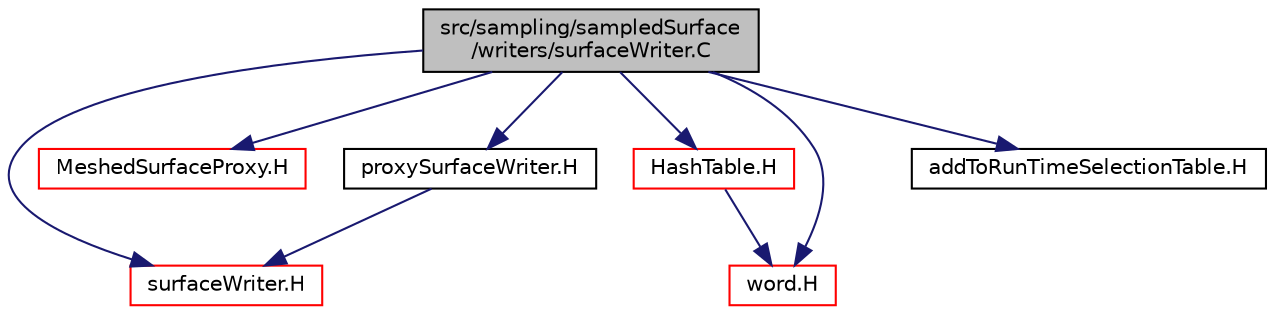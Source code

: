 digraph "src/sampling/sampledSurface/writers/surfaceWriter.C"
{
  bgcolor="transparent";
  edge [fontname="Helvetica",fontsize="10",labelfontname="Helvetica",labelfontsize="10"];
  node [fontname="Helvetica",fontsize="10",shape=record];
  Node1 [label="src/sampling/sampledSurface\l/writers/surfaceWriter.C",height=0.2,width=0.4,color="black", fillcolor="grey75", style="filled", fontcolor="black"];
  Node1 -> Node2 [color="midnightblue",fontsize="10",style="solid",fontname="Helvetica"];
  Node2 [label="surfaceWriter.H",height=0.2,width=0.4,color="red",URL="$a10010.html"];
  Node1 -> Node3 [color="midnightblue",fontsize="10",style="solid",fontname="Helvetica"];
  Node3 [label="MeshedSurfaceProxy.H",height=0.2,width=0.4,color="red",URL="$a10063.html"];
  Node1 -> Node4 [color="midnightblue",fontsize="10",style="solid",fontname="Helvetica"];
  Node4 [label="proxySurfaceWriter.H",height=0.2,width=0.4,color="black",URL="$a10004.html"];
  Node4 -> Node2 [color="midnightblue",fontsize="10",style="solid",fontname="Helvetica"];
  Node1 -> Node5 [color="midnightblue",fontsize="10",style="solid",fontname="Helvetica"];
  Node5 [label="HashTable.H",height=0.2,width=0.4,color="red",URL="$a07738.html"];
  Node5 -> Node6 [color="midnightblue",fontsize="10",style="solid",fontname="Helvetica"];
  Node6 [label="word.H",height=0.2,width=0.4,color="red",URL="$a09173.html"];
  Node1 -> Node6 [color="midnightblue",fontsize="10",style="solid",fontname="Helvetica"];
  Node1 -> Node7 [color="midnightblue",fontsize="10",style="solid",fontname="Helvetica"];
  Node7 [label="addToRunTimeSelectionTable.H",height=0.2,width=0.4,color="black",URL="$a08004.html",tooltip="Macros for easy insertion into run-time selection tables. "];
}

